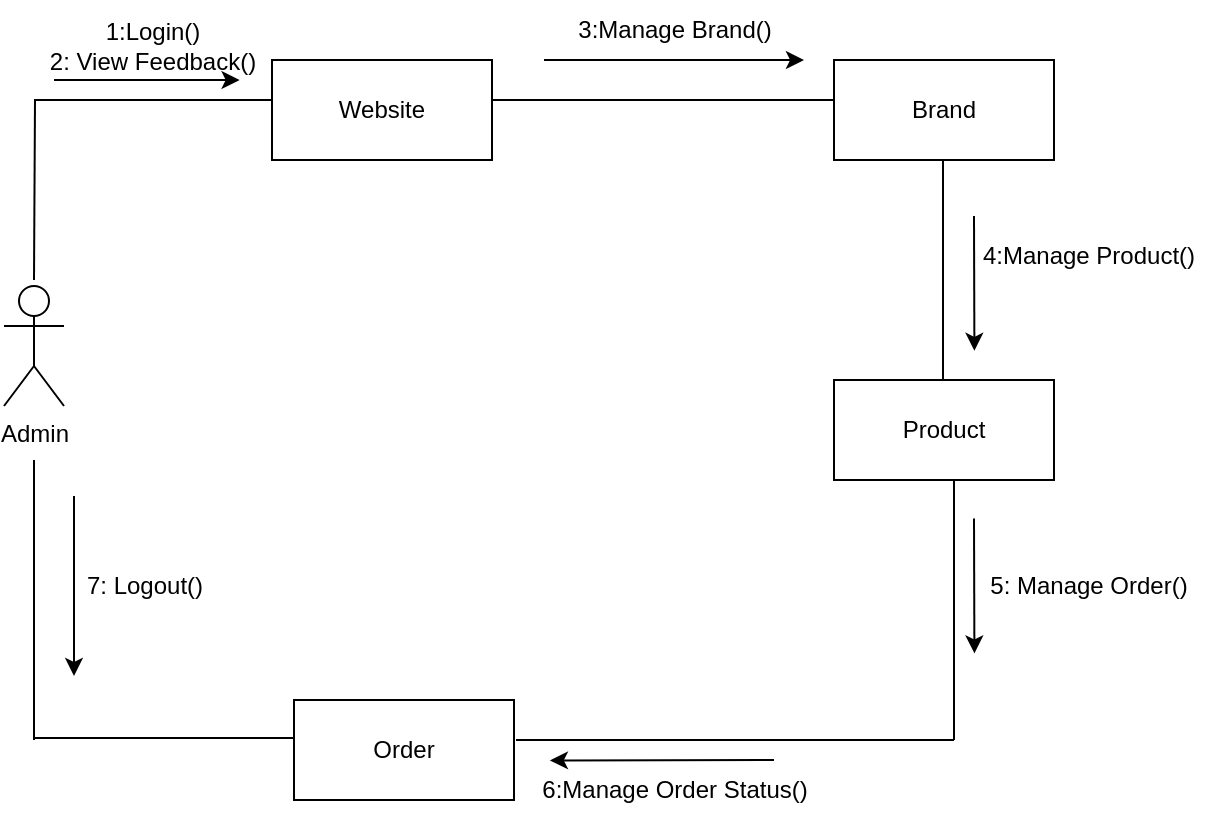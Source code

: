 <mxfile version="28.1.1">
  <diagram name="Page-1" id="oiCraLJD44TO92JT2NYh">
    <mxGraphModel dx="1042" dy="562" grid="1" gridSize="10" guides="1" tooltips="1" connect="1" arrows="1" fold="1" page="1" pageScale="1" pageWidth="827" pageHeight="1169" math="0" shadow="0">
      <root>
        <mxCell id="0" />
        <mxCell id="1" parent="0" />
        <mxCell id="J5zUVdkWbF9OXASGyJE--1" value="&lt;div&gt;Admin&lt;/div&gt;" style="shape=umlActor;verticalLabelPosition=bottom;verticalAlign=top;html=1;outlineConnect=0;" parent="1" vertex="1">
          <mxGeometry x="225" y="213" width="30" height="60" as="geometry" />
        </mxCell>
        <mxCell id="J5zUVdkWbF9OXASGyJE--2" value="" style="endArrow=none;html=1;rounded=0;" parent="1" edge="1">
          <mxGeometry width="50" height="50" relative="1" as="geometry">
            <mxPoint x="240" y="210" as="sourcePoint" />
            <mxPoint x="240.5" y="120" as="targetPoint" />
          </mxGeometry>
        </mxCell>
        <mxCell id="J5zUVdkWbF9OXASGyJE--3" value="" style="endArrow=none;html=1;rounded=0;" parent="1" edge="1">
          <mxGeometry width="50" height="50" relative="1" as="geometry">
            <mxPoint x="240" y="120" as="sourcePoint" />
            <mxPoint x="360" y="120" as="targetPoint" />
          </mxGeometry>
        </mxCell>
        <mxCell id="J5zUVdkWbF9OXASGyJE--4" value="Website" style="rounded=0;whiteSpace=wrap;html=1;" parent="1" vertex="1">
          <mxGeometry x="359" y="100" width="110" height="50" as="geometry" />
        </mxCell>
        <mxCell id="J5zUVdkWbF9OXASGyJE--5" value="" style="endArrow=none;html=1;rounded=0;" parent="1" edge="1">
          <mxGeometry width="50" height="50" relative="1" as="geometry">
            <mxPoint x="469" y="120" as="sourcePoint" />
            <mxPoint x="640" y="120" as="targetPoint" />
          </mxGeometry>
        </mxCell>
        <mxCell id="J5zUVdkWbF9OXASGyJE--6" value="Brand" style="rounded=0;whiteSpace=wrap;html=1;" parent="1" vertex="1">
          <mxGeometry x="640" y="100" width="110" height="50" as="geometry" />
        </mxCell>
        <mxCell id="J5zUVdkWbF9OXASGyJE--7" value="" style="endArrow=none;html=1;rounded=0;" parent="1" edge="1">
          <mxGeometry width="50" height="50" relative="1" as="geometry">
            <mxPoint x="694.5" y="150" as="sourcePoint" />
            <mxPoint x="694.5" y="290" as="targetPoint" />
          </mxGeometry>
        </mxCell>
        <mxCell id="J5zUVdkWbF9OXASGyJE--8" value="Product" style="rounded=0;whiteSpace=wrap;html=1;" parent="1" vertex="1">
          <mxGeometry x="640" y="260" width="110" height="50" as="geometry" />
        </mxCell>
        <mxCell id="J5zUVdkWbF9OXASGyJE--10" value="" style="endArrow=none;html=1;rounded=0;" parent="1" edge="1">
          <mxGeometry width="50" height="50" relative="1" as="geometry">
            <mxPoint x="700" y="440" as="sourcePoint" />
            <mxPoint x="481" y="440" as="targetPoint" />
          </mxGeometry>
        </mxCell>
        <mxCell id="J5zUVdkWbF9OXASGyJE--12" value="" style="endArrow=none;html=1;rounded=0;" parent="1" edge="1">
          <mxGeometry width="50" height="50" relative="1" as="geometry">
            <mxPoint x="370" y="439" as="sourcePoint" />
            <mxPoint x="240" y="439" as="targetPoint" />
          </mxGeometry>
        </mxCell>
        <mxCell id="J5zUVdkWbF9OXASGyJE--13" value="" style="endArrow=none;html=1;rounded=0;" parent="1" edge="1">
          <mxGeometry width="50" height="50" relative="1" as="geometry">
            <mxPoint x="240" y="440" as="sourcePoint" />
            <mxPoint x="240" y="300" as="targetPoint" />
          </mxGeometry>
        </mxCell>
        <mxCell id="J5zUVdkWbF9OXASGyJE--15" value="1:Login()&lt;div&gt;2: View Feedback()&lt;/div&gt;" style="text;html=1;align=center;verticalAlign=middle;resizable=0;points=[];autosize=1;strokeColor=none;fillColor=none;" parent="1" vertex="1">
          <mxGeometry x="234" y="73" width="130" height="40" as="geometry" />
        </mxCell>
        <mxCell id="J5zUVdkWbF9OXASGyJE--16" value="" style="endArrow=classic;html=1;rounded=0;entryX=0.991;entryY=1.047;entryDx=0;entryDy=0;entryPerimeter=0;" parent="1" edge="1">
          <mxGeometry width="50" height="50" relative="1" as="geometry">
            <mxPoint x="250" y="110" as="sourcePoint" />
            <mxPoint x="342.8" y="110.0" as="targetPoint" />
          </mxGeometry>
        </mxCell>
        <mxCell id="J5zUVdkWbF9OXASGyJE--17" value="3:Manage Brand()" style="text;html=1;align=center;verticalAlign=middle;resizable=0;points=[];autosize=1;strokeColor=none;fillColor=none;" parent="1" vertex="1">
          <mxGeometry x="500" y="70" width="120" height="30" as="geometry" />
        </mxCell>
        <mxCell id="J5zUVdkWbF9OXASGyJE--18" value="" style="endArrow=classic;html=1;rounded=0;exitX=-0.049;exitY=1.047;exitDx=0;exitDy=0;exitPerimeter=0;" parent="1" edge="1">
          <mxGeometry width="50" height="50" relative="1" as="geometry">
            <mxPoint x="495" y="100" as="sourcePoint" />
            <mxPoint x="625" y="100" as="targetPoint" />
          </mxGeometry>
        </mxCell>
        <mxCell id="J5zUVdkWbF9OXASGyJE--19" value="4:Manage Product()" style="text;html=1;align=center;verticalAlign=middle;resizable=0;points=[];autosize=1;strokeColor=none;fillColor=none;" parent="1" vertex="1">
          <mxGeometry x="702" y="183" width="130" height="30" as="geometry" />
        </mxCell>
        <mxCell id="J5zUVdkWbF9OXASGyJE--20" value="" style="endArrow=classic;html=1;rounded=0;exitX=0.168;exitY=0.82;exitDx=0;exitDy=0;exitPerimeter=0;" parent="1" edge="1">
          <mxGeometry width="50" height="50" relative="1" as="geometry">
            <mxPoint x="710" y="178.0" as="sourcePoint" />
            <mxPoint x="710.2" y="245.4" as="targetPoint" />
          </mxGeometry>
        </mxCell>
        <mxCell id="J5zUVdkWbF9OXASGyJE--21" value="5: Manage Order()" style="text;html=1;align=center;verticalAlign=middle;resizable=0;points=[];autosize=1;strokeColor=none;fillColor=none;" parent="1" vertex="1">
          <mxGeometry x="707" y="348" width="120" height="30" as="geometry" />
        </mxCell>
        <mxCell id="J5zUVdkWbF9OXASGyJE--22" value="" style="endArrow=classic;html=1;rounded=0;exitX=0.168;exitY=0.82;exitDx=0;exitDy=0;exitPerimeter=0;" parent="1" edge="1">
          <mxGeometry width="50" height="50" relative="1" as="geometry">
            <mxPoint x="710" y="329.3" as="sourcePoint" />
            <mxPoint x="710.2" y="396.7" as="targetPoint" />
          </mxGeometry>
        </mxCell>
        <mxCell id="J5zUVdkWbF9OXASGyJE--24" value="" style="endArrow=classic;html=1;rounded=0;entryX=0.192;entryY=-0.01;entryDx=0;entryDy=0;entryPerimeter=0;" parent="1" edge="1">
          <mxGeometry width="50" height="50" relative="1" as="geometry">
            <mxPoint x="610" y="450" as="sourcePoint" />
            <mxPoint x="497.96" y="450.2" as="targetPoint" />
          </mxGeometry>
        </mxCell>
        <mxCell id="J5zUVdkWbF9OXASGyJE--25" value="" style="endArrow=classic;html=1;rounded=0;" parent="1" edge="1">
          <mxGeometry width="50" height="50" relative="1" as="geometry">
            <mxPoint x="260" y="318" as="sourcePoint" />
            <mxPoint x="260" y="408" as="targetPoint" />
          </mxGeometry>
        </mxCell>
        <mxCell id="J5zUVdkWbF9OXASGyJE--26" value="7: Logout()" style="text;html=1;align=center;verticalAlign=middle;resizable=0;points=[];autosize=1;strokeColor=none;fillColor=none;" parent="1" vertex="1">
          <mxGeometry x="255" y="348" width="80" height="30" as="geometry" />
        </mxCell>
        <mxCell id="kVrEtyQDfEg3vnXYJ26I-1" value="Order" style="rounded=0;whiteSpace=wrap;html=1;" parent="1" vertex="1">
          <mxGeometry x="370" y="420" width="110" height="50" as="geometry" />
        </mxCell>
        <mxCell id="kVrEtyQDfEg3vnXYJ26I-4" value="6:Manage Order Status()" style="text;html=1;align=center;verticalAlign=middle;resizable=0;points=[];autosize=1;strokeColor=none;fillColor=none;" parent="1" vertex="1">
          <mxGeometry x="480" y="450" width="160" height="30" as="geometry" />
        </mxCell>
        <mxCell id="xivTu_o56PkSAFBPk4oM-1" value="" style="endArrow=none;html=1;rounded=0;" parent="1" edge="1">
          <mxGeometry width="50" height="50" relative="1" as="geometry">
            <mxPoint x="700" y="440" as="sourcePoint" />
            <mxPoint x="700" y="310" as="targetPoint" />
          </mxGeometry>
        </mxCell>
      </root>
    </mxGraphModel>
  </diagram>
</mxfile>
